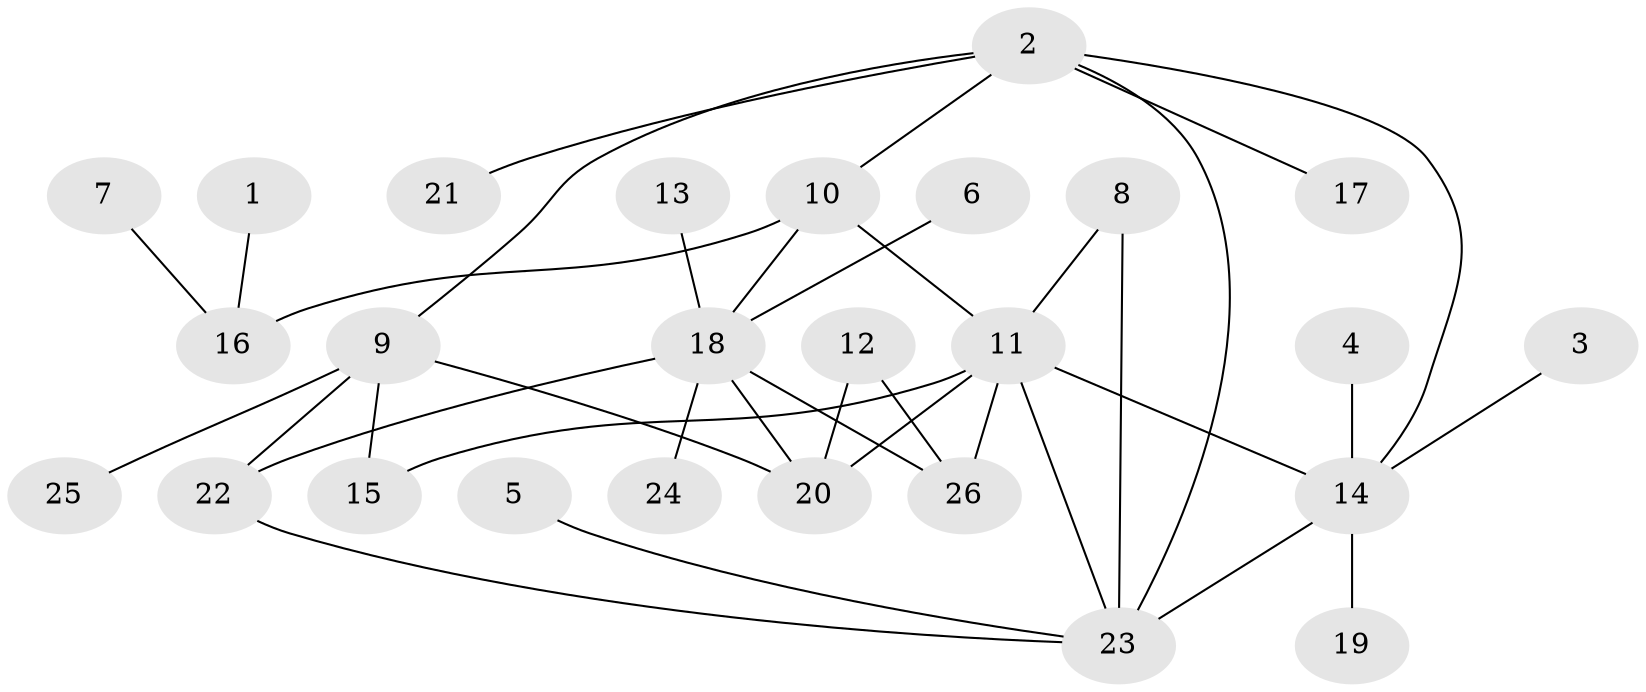 // original degree distribution, {5: 0.09615384615384616, 4: 0.038461538461538464, 8: 0.038461538461538464, 7: 0.038461538461538464, 6: 0.019230769230769232, 3: 0.038461538461538464, 2: 0.21153846153846154, 1: 0.5192307692307693}
// Generated by graph-tools (version 1.1) at 2025/26/03/09/25 03:26:41]
// undirected, 26 vertices, 36 edges
graph export_dot {
graph [start="1"]
  node [color=gray90,style=filled];
  1;
  2;
  3;
  4;
  5;
  6;
  7;
  8;
  9;
  10;
  11;
  12;
  13;
  14;
  15;
  16;
  17;
  18;
  19;
  20;
  21;
  22;
  23;
  24;
  25;
  26;
  1 -- 16 [weight=1.0];
  2 -- 9 [weight=1.0];
  2 -- 10 [weight=1.0];
  2 -- 14 [weight=1.0];
  2 -- 17 [weight=1.0];
  2 -- 21 [weight=1.0];
  2 -- 23 [weight=1.0];
  3 -- 14 [weight=1.0];
  4 -- 14 [weight=1.0];
  5 -- 23 [weight=1.0];
  6 -- 18 [weight=1.0];
  7 -- 16 [weight=1.0];
  8 -- 11 [weight=1.0];
  8 -- 23 [weight=1.0];
  9 -- 15 [weight=1.0];
  9 -- 20 [weight=1.0];
  9 -- 22 [weight=1.0];
  9 -- 25 [weight=1.0];
  10 -- 11 [weight=1.0];
  10 -- 16 [weight=1.0];
  10 -- 18 [weight=1.0];
  11 -- 14 [weight=1.0];
  11 -- 15 [weight=1.0];
  11 -- 20 [weight=1.0];
  11 -- 23 [weight=1.0];
  11 -- 26 [weight=1.0];
  12 -- 20 [weight=1.0];
  12 -- 26 [weight=1.0];
  13 -- 18 [weight=1.0];
  14 -- 19 [weight=1.0];
  14 -- 23 [weight=1.0];
  18 -- 20 [weight=1.0];
  18 -- 22 [weight=1.0];
  18 -- 24 [weight=1.0];
  18 -- 26 [weight=1.0];
  22 -- 23 [weight=1.0];
}
